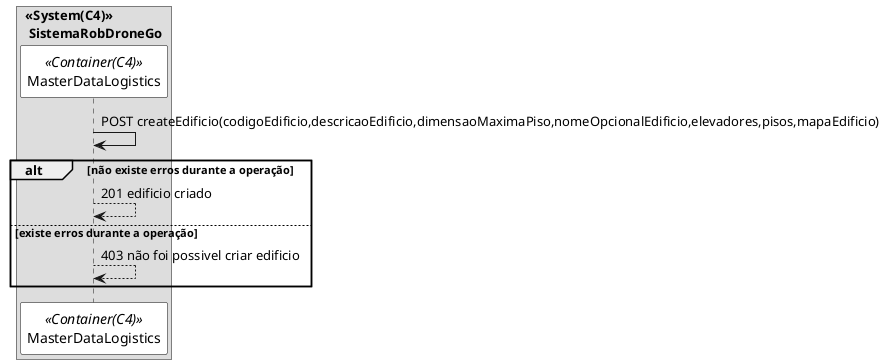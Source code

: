 @startuml getPackagingSD

skinparam sequence {
ParticipantBorderColor black
ParticipantBackgroundColor white
}

box "<<System(C4)>>\n SistemaRobDroneGo"
participant MasterDataLogistics as mdl <<Container(C4)>>
mdl -> mdl: POST createEdificio(codigoEdificio,descricaoEdificio,dimensaoMaximaPiso,nomeOpcionalEdificio,elevadores,pisos,mapaEdificio)
alt não existe erros durante a operação
mdl --> mdl: 201 edificio criado
else existe erros durante a operação
mdl --> mdl: 403 não foi possivel criar edificio
end 

end box

@enduml